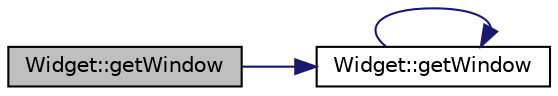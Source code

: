 digraph "Widget::getWindow"
{
 // INTERACTIVE_SVG=YES
  edge [fontname="Helvetica",fontsize="10",labelfontname="Helvetica",labelfontsize="10"];
  node [fontname="Helvetica",fontsize="10",shape=record];
  rankdir="LR";
  Node145 [label="Widget::getWindow",height=0.2,width=0.4,color="black", fillcolor="grey75", style="filled", fontcolor="black"];
  Node145 -> Node146 [color="midnightblue",fontsize="10",style="solid",fontname="Helvetica"];
  Node146 [label="Widget::getWindow",height=0.2,width=0.4,color="black", fillcolor="white", style="filled",URL="$class_widget.html#aadb11a1dfa9f73aa5379914a37b8b5fd"];
  Node146 -> Node146 [color="midnightblue",fontsize="10",style="solid",fontname="Helvetica"];
}
